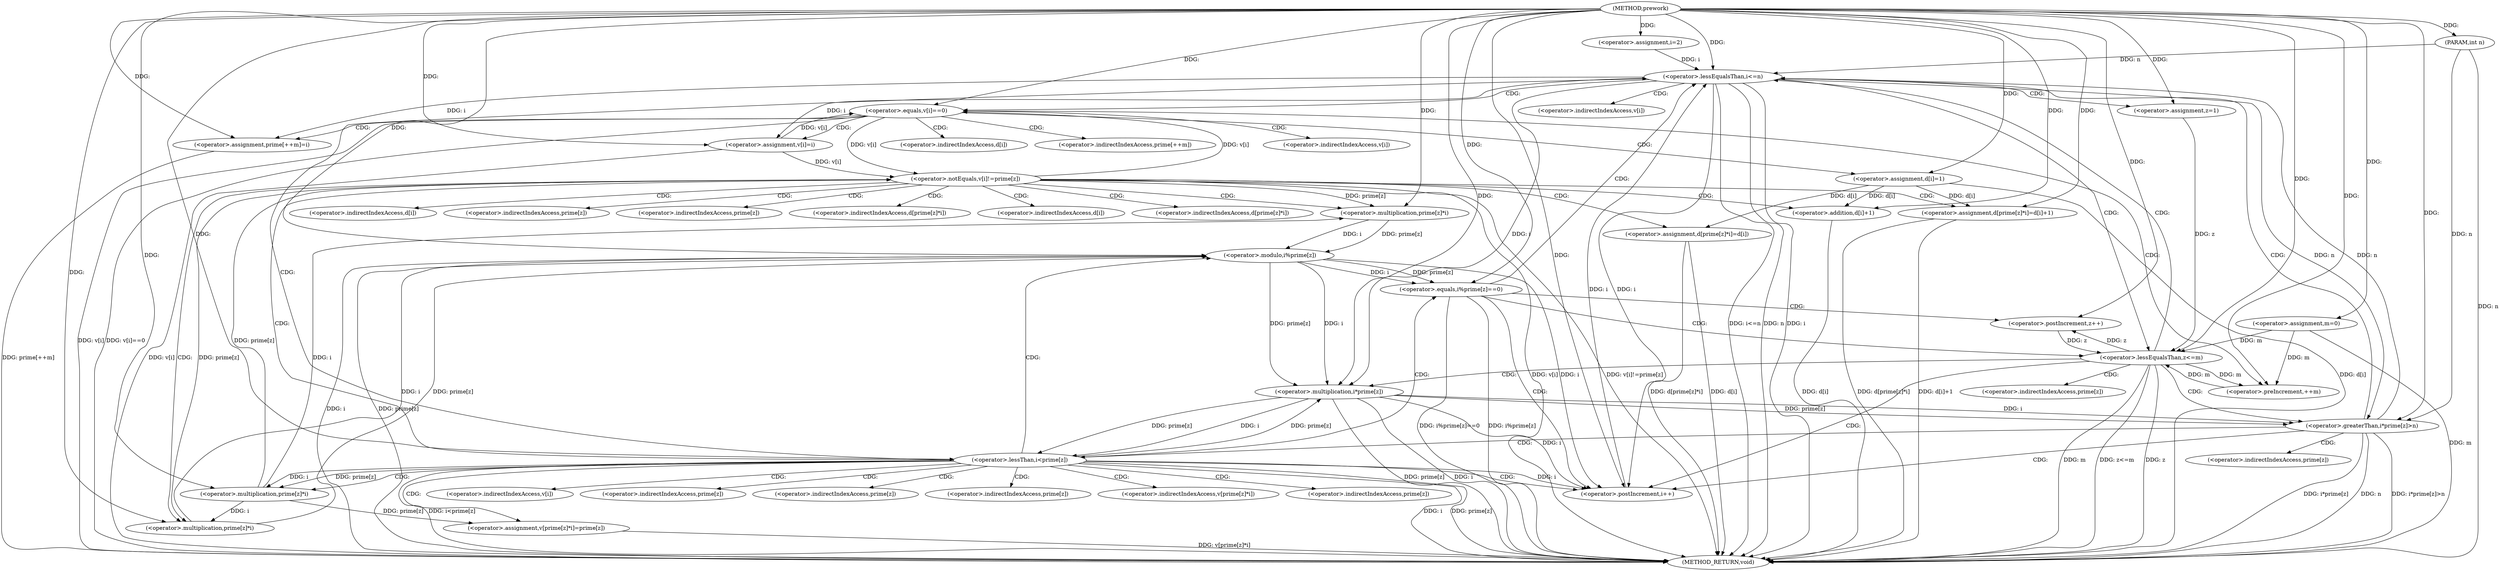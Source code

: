 digraph "prework" {  
"1000102" [label = "(METHOD,prework)" ]
"1000225" [label = "(METHOD_RETURN,void)" ]
"1000103" [label = "(PARAM,int n)" ]
"1000106" [label = "(<operator>.assignment,m=0)" ]
"1000111" [label = "(<operator>.assignment,i=2)" ]
"1000114" [label = "(<operator>.lessEqualsThan,i<=n)" ]
"1000117" [label = "(<operator>.postIncrement,i++)" ]
"1000121" [label = "(<operator>.equals,v[i]==0)" ]
"1000145" [label = "(<operator>.assignment,z=1)" ]
"1000148" [label = "(<operator>.lessEqualsThan,z<=m)" ]
"1000151" [label = "(<operator>.postIncrement,z++)" ]
"1000127" [label = "(<operator>.assignment,v[i]=i)" ]
"1000132" [label = "(<operator>.assignment,d[i]=1)" ]
"1000137" [label = "(<operator>.assignment,prime[++m]=i)" ]
"1000170" [label = "(<operator>.assignment,v[prime[z]*i]=prime[z])" ]
"1000155" [label = "(<operator>.greaterThan,i*prime[z]>n)" ]
"1000164" [label = "(<operator>.lessThan,i<prime[z])" ]
"1000182" [label = "(<operator>.notEquals,v[i]!=prime[z])" ]
"1000217" [label = "(<operator>.equals,i%prime[z]==0)" ]
"1000190" [label = "(<operator>.assignment,d[prime[z]*i]=d[i]+1)" ]
"1000140" [label = "(<operator>.preIncrement,++m)" ]
"1000156" [label = "(<operator>.multiplication,i*prime[z])" ]
"1000173" [label = "(<operator>.multiplication,prime[z]*i)" ]
"1000205" [label = "(<operator>.assignment,d[prime[z]*i]=d[i])" ]
"1000218" [label = "(<operator>.modulo,i%prime[z])" ]
"1000198" [label = "(<operator>.addition,d[i]+1)" ]
"1000193" [label = "(<operator>.multiplication,prime[z]*i)" ]
"1000208" [label = "(<operator>.multiplication,prime[z]*i)" ]
"1000122" [label = "(<operator>.indirectIndexAccess,v[i])" ]
"1000128" [label = "(<operator>.indirectIndexAccess,v[i])" ]
"1000133" [label = "(<operator>.indirectIndexAccess,d[i])" ]
"1000138" [label = "(<operator>.indirectIndexAccess,prime[++m])" ]
"1000171" [label = "(<operator>.indirectIndexAccess,v[prime[z]*i])" ]
"1000178" [label = "(<operator>.indirectIndexAccess,prime[z])" ]
"1000166" [label = "(<operator>.indirectIndexAccess,prime[z])" ]
"1000183" [label = "(<operator>.indirectIndexAccess,v[i])" ]
"1000186" [label = "(<operator>.indirectIndexAccess,prime[z])" ]
"1000158" [label = "(<operator>.indirectIndexAccess,prime[z])" ]
"1000174" [label = "(<operator>.indirectIndexAccess,prime[z])" ]
"1000191" [label = "(<operator>.indirectIndexAccess,d[prime[z]*i])" ]
"1000220" [label = "(<operator>.indirectIndexAccess,prime[z])" ]
"1000199" [label = "(<operator>.indirectIndexAccess,d[i])" ]
"1000206" [label = "(<operator>.indirectIndexAccess,d[prime[z]*i])" ]
"1000213" [label = "(<operator>.indirectIndexAccess,d[i])" ]
"1000194" [label = "(<operator>.indirectIndexAccess,prime[z])" ]
"1000209" [label = "(<operator>.indirectIndexAccess,prime[z])" ]
  "1000103" -> "1000225"  [ label = "DDG: n"] 
  "1000106" -> "1000225"  [ label = "DDG: m"] 
  "1000114" -> "1000225"  [ label = "DDG: i"] 
  "1000114" -> "1000225"  [ label = "DDG: n"] 
  "1000114" -> "1000225"  [ label = "DDG: i<=n"] 
  "1000121" -> "1000225"  [ label = "DDG: v[i]"] 
  "1000121" -> "1000225"  [ label = "DDG: v[i]==0"] 
  "1000127" -> "1000225"  [ label = "DDG: v[i]"] 
  "1000132" -> "1000225"  [ label = "DDG: d[i]"] 
  "1000137" -> "1000225"  [ label = "DDG: prime[++m]"] 
  "1000148" -> "1000225"  [ label = "DDG: z"] 
  "1000148" -> "1000225"  [ label = "DDG: m"] 
  "1000148" -> "1000225"  [ label = "DDG: z<=m"] 
  "1000156" -> "1000225"  [ label = "DDG: i"] 
  "1000156" -> "1000225"  [ label = "DDG: prime[z]"] 
  "1000155" -> "1000225"  [ label = "DDG: i*prime[z]"] 
  "1000155" -> "1000225"  [ label = "DDG: n"] 
  "1000155" -> "1000225"  [ label = "DDG: i*prime[z]>n"] 
  "1000164" -> "1000225"  [ label = "DDG: i"] 
  "1000164" -> "1000225"  [ label = "DDG: prime[z]"] 
  "1000164" -> "1000225"  [ label = "DDG: i<prime[z]"] 
  "1000170" -> "1000225"  [ label = "DDG: v[prime[z]*i]"] 
  "1000182" -> "1000225"  [ label = "DDG: v[i]"] 
  "1000182" -> "1000225"  [ label = "DDG: v[i]!=prime[z]"] 
  "1000205" -> "1000225"  [ label = "DDG: d[prime[z]*i]"] 
  "1000205" -> "1000225"  [ label = "DDG: d[i]"] 
  "1000190" -> "1000225"  [ label = "DDG: d[prime[z]*i]"] 
  "1000198" -> "1000225"  [ label = "DDG: d[i]"] 
  "1000190" -> "1000225"  [ label = "DDG: d[i]+1"] 
  "1000218" -> "1000225"  [ label = "DDG: i"] 
  "1000218" -> "1000225"  [ label = "DDG: prime[z]"] 
  "1000217" -> "1000225"  [ label = "DDG: i%prime[z]"] 
  "1000217" -> "1000225"  [ label = "DDG: i%prime[z]==0"] 
  "1000102" -> "1000103"  [ label = "DDG: "] 
  "1000102" -> "1000106"  [ label = "DDG: "] 
  "1000102" -> "1000111"  [ label = "DDG: "] 
  "1000111" -> "1000114"  [ label = "DDG: i"] 
  "1000117" -> "1000114"  [ label = "DDG: i"] 
  "1000102" -> "1000114"  [ label = "DDG: "] 
  "1000155" -> "1000114"  [ label = "DDG: n"] 
  "1000103" -> "1000114"  [ label = "DDG: n"] 
  "1000114" -> "1000117"  [ label = "DDG: i"] 
  "1000156" -> "1000117"  [ label = "DDG: i"] 
  "1000164" -> "1000117"  [ label = "DDG: i"] 
  "1000218" -> "1000117"  [ label = "DDG: i"] 
  "1000102" -> "1000117"  [ label = "DDG: "] 
  "1000102" -> "1000145"  [ label = "DDG: "] 
  "1000127" -> "1000121"  [ label = "DDG: v[i]"] 
  "1000182" -> "1000121"  [ label = "DDG: v[i]"] 
  "1000102" -> "1000121"  [ label = "DDG: "] 
  "1000114" -> "1000127"  [ label = "DDG: i"] 
  "1000102" -> "1000127"  [ label = "DDG: "] 
  "1000102" -> "1000132"  [ label = "DDG: "] 
  "1000102" -> "1000137"  [ label = "DDG: "] 
  "1000114" -> "1000137"  [ label = "DDG: i"] 
  "1000145" -> "1000148"  [ label = "DDG: z"] 
  "1000151" -> "1000148"  [ label = "DDG: z"] 
  "1000102" -> "1000148"  [ label = "DDG: "] 
  "1000106" -> "1000148"  [ label = "DDG: m"] 
  "1000140" -> "1000148"  [ label = "DDG: m"] 
  "1000148" -> "1000151"  [ label = "DDG: z"] 
  "1000102" -> "1000151"  [ label = "DDG: "] 
  "1000173" -> "1000170"  [ label = "DDG: prime[z]"] 
  "1000156" -> "1000155"  [ label = "DDG: i"] 
  "1000156" -> "1000155"  [ label = "DDG: prime[z]"] 
  "1000114" -> "1000155"  [ label = "DDG: n"] 
  "1000103" -> "1000155"  [ label = "DDG: n"] 
  "1000102" -> "1000155"  [ label = "DDG: "] 
  "1000156" -> "1000164"  [ label = "DDG: i"] 
  "1000102" -> "1000164"  [ label = "DDG: "] 
  "1000156" -> "1000164"  [ label = "DDG: prime[z]"] 
  "1000121" -> "1000182"  [ label = "DDG: v[i]"] 
  "1000127" -> "1000182"  [ label = "DDG: v[i]"] 
  "1000173" -> "1000182"  [ label = "DDG: prime[z]"] 
  "1000102" -> "1000190"  [ label = "DDG: "] 
  "1000132" -> "1000190"  [ label = "DDG: d[i]"] 
  "1000218" -> "1000217"  [ label = "DDG: prime[z]"] 
  "1000218" -> "1000217"  [ label = "DDG: i"] 
  "1000102" -> "1000217"  [ label = "DDG: "] 
  "1000106" -> "1000140"  [ label = "DDG: m"] 
  "1000148" -> "1000140"  [ label = "DDG: m"] 
  "1000102" -> "1000140"  [ label = "DDG: "] 
  "1000114" -> "1000156"  [ label = "DDG: i"] 
  "1000218" -> "1000156"  [ label = "DDG: i"] 
  "1000102" -> "1000156"  [ label = "DDG: "] 
  "1000164" -> "1000156"  [ label = "DDG: prime[z]"] 
  "1000218" -> "1000156"  [ label = "DDG: prime[z]"] 
  "1000164" -> "1000173"  [ label = "DDG: prime[z]"] 
  "1000164" -> "1000173"  [ label = "DDG: i"] 
  "1000102" -> "1000173"  [ label = "DDG: "] 
  "1000132" -> "1000205"  [ label = "DDG: d[i]"] 
  "1000208" -> "1000218"  [ label = "DDG: i"] 
  "1000193" -> "1000218"  [ label = "DDG: i"] 
  "1000102" -> "1000218"  [ label = "DDG: "] 
  "1000208" -> "1000218"  [ label = "DDG: prime[z]"] 
  "1000193" -> "1000218"  [ label = "DDG: prime[z]"] 
  "1000132" -> "1000198"  [ label = "DDG: d[i]"] 
  "1000102" -> "1000198"  [ label = "DDG: "] 
  "1000182" -> "1000193"  [ label = "DDG: prime[z]"] 
  "1000173" -> "1000193"  [ label = "DDG: i"] 
  "1000102" -> "1000193"  [ label = "DDG: "] 
  "1000182" -> "1000208"  [ label = "DDG: prime[z]"] 
  "1000173" -> "1000208"  [ label = "DDG: i"] 
  "1000102" -> "1000208"  [ label = "DDG: "] 
  "1000114" -> "1000148"  [ label = "CDG: "] 
  "1000114" -> "1000122"  [ label = "CDG: "] 
  "1000114" -> "1000145"  [ label = "CDG: "] 
  "1000114" -> "1000121"  [ label = "CDG: "] 
  "1000121" -> "1000127"  [ label = "CDG: "] 
  "1000121" -> "1000128"  [ label = "CDG: "] 
  "1000121" -> "1000133"  [ label = "CDG: "] 
  "1000121" -> "1000132"  [ label = "CDG: "] 
  "1000121" -> "1000138"  [ label = "CDG: "] 
  "1000121" -> "1000137"  [ label = "CDG: "] 
  "1000121" -> "1000140"  [ label = "CDG: "] 
  "1000148" -> "1000117"  [ label = "CDG: "] 
  "1000148" -> "1000156"  [ label = "CDG: "] 
  "1000148" -> "1000114"  [ label = "CDG: "] 
  "1000148" -> "1000158"  [ label = "CDG: "] 
  "1000148" -> "1000155"  [ label = "CDG: "] 
  "1000155" -> "1000164"  [ label = "CDG: "] 
  "1000155" -> "1000166"  [ label = "CDG: "] 
  "1000155" -> "1000117"  [ label = "CDG: "] 
  "1000155" -> "1000114"  [ label = "CDG: "] 
  "1000164" -> "1000174"  [ label = "CDG: "] 
  "1000164" -> "1000182"  [ label = "CDG: "] 
  "1000164" -> "1000183"  [ label = "CDG: "] 
  "1000164" -> "1000220"  [ label = "CDG: "] 
  "1000164" -> "1000217"  [ label = "CDG: "] 
  "1000164" -> "1000186"  [ label = "CDG: "] 
  "1000164" -> "1000178"  [ label = "CDG: "] 
  "1000164" -> "1000173"  [ label = "CDG: "] 
  "1000164" -> "1000218"  [ label = "CDG: "] 
  "1000164" -> "1000170"  [ label = "CDG: "] 
  "1000164" -> "1000171"  [ label = "CDG: "] 
  "1000164" -> "1000117"  [ label = "CDG: "] 
  "1000164" -> "1000114"  [ label = "CDG: "] 
  "1000182" -> "1000191"  [ label = "CDG: "] 
  "1000182" -> "1000208"  [ label = "CDG: "] 
  "1000182" -> "1000199"  [ label = "CDG: "] 
  "1000182" -> "1000206"  [ label = "CDG: "] 
  "1000182" -> "1000190"  [ label = "CDG: "] 
  "1000182" -> "1000194"  [ label = "CDG: "] 
  "1000182" -> "1000198"  [ label = "CDG: "] 
  "1000182" -> "1000213"  [ label = "CDG: "] 
  "1000182" -> "1000205"  [ label = "CDG: "] 
  "1000182" -> "1000193"  [ label = "CDG: "] 
  "1000182" -> "1000209"  [ label = "CDG: "] 
  "1000217" -> "1000148"  [ label = "CDG: "] 
  "1000217" -> "1000151"  [ label = "CDG: "] 
  "1000217" -> "1000117"  [ label = "CDG: "] 
  "1000217" -> "1000114"  [ label = "CDG: "] 
}
